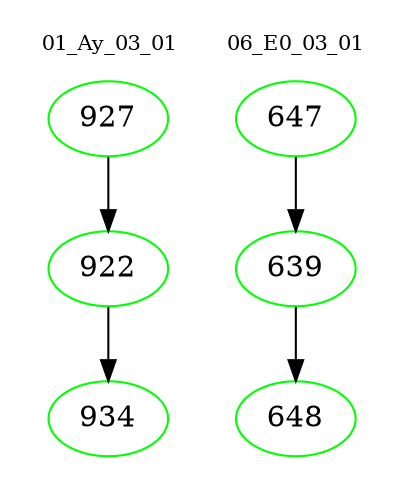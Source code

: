digraph{
subgraph cluster_0 {
color = white
label = "01_Ay_03_01";
fontsize=10;
T0_927 [label="927", color="green"]
T0_927 -> T0_922 [color="black"]
T0_922 [label="922", color="green"]
T0_922 -> T0_934 [color="black"]
T0_934 [label="934", color="green"]
}
subgraph cluster_1 {
color = white
label = "06_E0_03_01";
fontsize=10;
T1_647 [label="647", color="green"]
T1_647 -> T1_639 [color="black"]
T1_639 [label="639", color="green"]
T1_639 -> T1_648 [color="black"]
T1_648 [label="648", color="green"]
}
}
